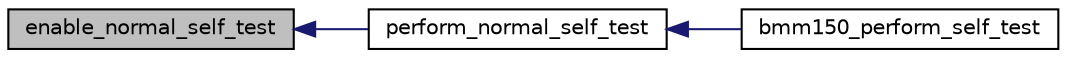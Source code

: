 digraph "enable_normal_self_test"
{
  edge [fontname="Helvetica",fontsize="10",labelfontname="Helvetica",labelfontsize="10"];
  node [fontname="Helvetica",fontsize="10",shape=record];
  rankdir="LR";
  Node1 [label="enable_normal_self_test",height=0.2,width=0.4,color="black", fillcolor="grey75", style="filled", fontcolor="black"];
  Node1 -> Node2 [dir="back",color="midnightblue",fontsize="10",style="solid",fontname="Helvetica"];
  Node2 [label="perform_normal_self_test",height=0.2,width=0.4,color="black", fillcolor="white", style="filled",URL="$bmm150_8c.html#a3ab7959442af47223fd6addb4ef4facc",tooltip="This internal API is used to perform the normal self test of the sensor and return the self test resu..."];
  Node2 -> Node3 [dir="back",color="midnightblue",fontsize="10",style="solid",fontname="Helvetica"];
  Node3 [label="bmm150_perform_self_test",height=0.2,width=0.4,color="black", fillcolor="white", style="filled",URL="$bmm150_8h.html#aabaad6846eae116f278af4c87d432b2f",tooltip="This API is used to perform the complete self test (both normal and advanced) for the BMM150 sensor..."];
}
